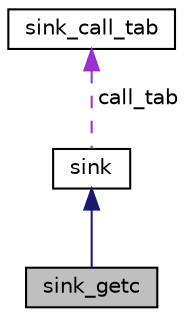 digraph "sink_getc"
{
 // LATEX_PDF_SIZE
  edge [fontname="Helvetica",fontsize="10",labelfontname="Helvetica",labelfontsize="10"];
  node [fontname="Helvetica",fontsize="10",shape=record];
  Node1 [label="sink_getc",height=0.2,width=0.4,color="black", fillcolor="grey75", style="filled", fontcolor="black",tooltip="A class that implements getc sink."];
  Node2 -> Node1 [dir="back",color="midnightblue",fontsize="10",style="solid",fontname="Helvetica"];
  Node2 [label="sink",height=0.2,width=0.4,color="black", fillcolor="white", style="filled",URL="$structsink.html",tooltip="Base abstract class for data sink classes."];
  Node3 -> Node2 [dir="back",color="darkorchid3",fontsize="10",style="dashed",label=" call_tab" ,fontname="Helvetica"];
  Node3 [label="sink_call_tab",height=0.2,width=0.4,color="black", fillcolor="white", style="filled",URL="$structsink__call__tab.html",tooltip="A virtual method table struct."];
}
